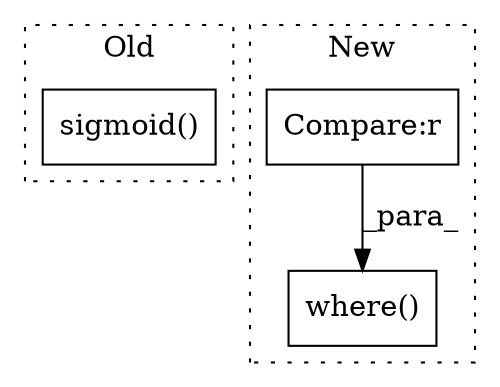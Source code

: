 digraph G {
subgraph cluster0 {
1 [label="sigmoid()" a="75" s="9841" l="14" shape="box"];
label = "Old";
style="dotted";
}
subgraph cluster1 {
2 [label="where()" a="75" s="3329,3364" l="12,1" shape="box"];
3 [label="Compare:r" a="40" s="3341" l="23" shape="box"];
label = "New";
style="dotted";
}
3 -> 2 [label="_para_"];
}